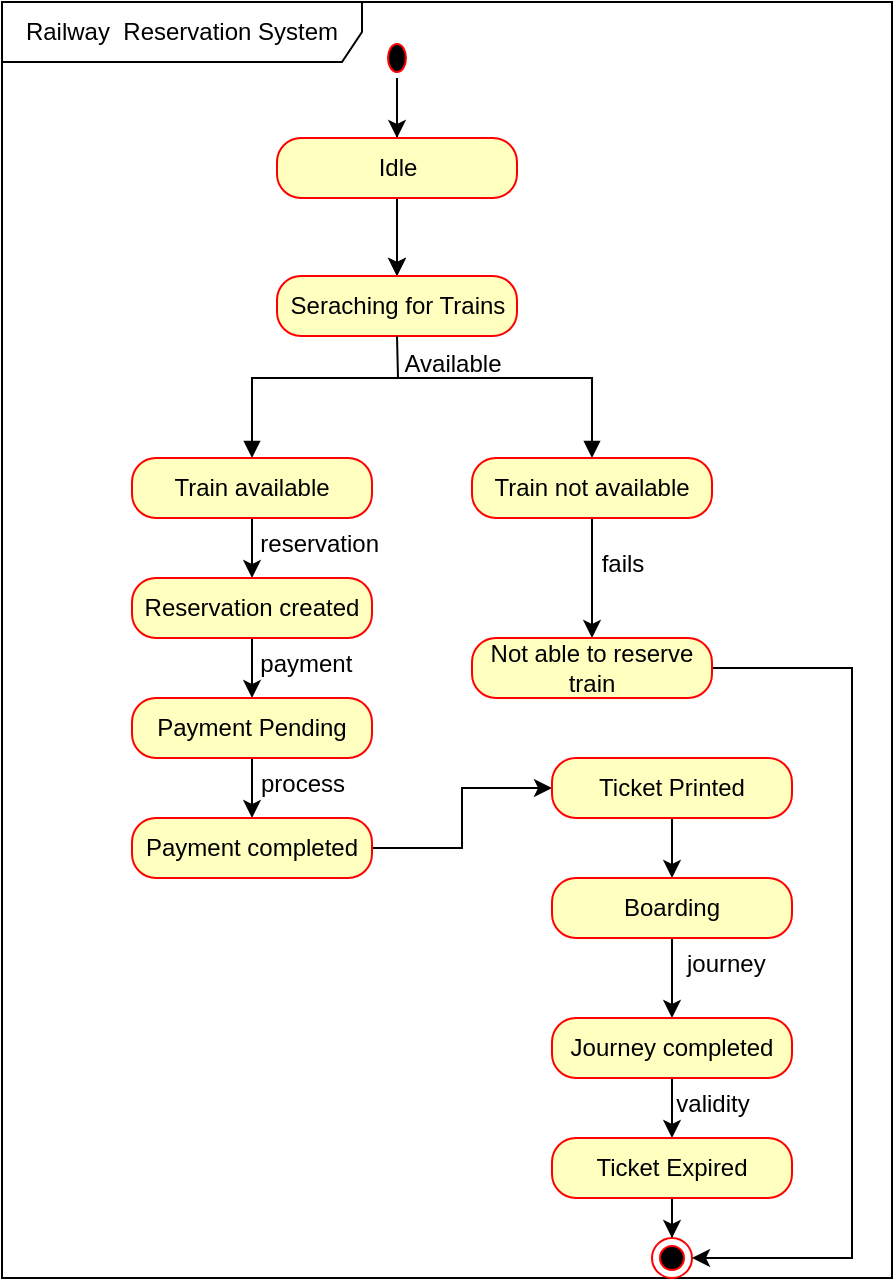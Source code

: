<mxfile version="24.8.4">
  <diagram name="Page-1" id="rC8l3pxXZCWOZHpNTmN_">
    <mxGraphModel grid="1" page="1" gridSize="10" guides="1" tooltips="1" connect="1" arrows="1" fold="1" pageScale="1" pageWidth="850" pageHeight="1100" math="0" shadow="0">
      <root>
        <mxCell id="0" />
        <mxCell id="1" parent="0" />
        <mxCell id="y_qlQ7_xJsg6_kvLNrFm-1" value="Railway&amp;nbsp; Reservation System" style="shape=umlFrame;whiteSpace=wrap;html=1;pointerEvents=0;width=180;height=30;" vertex="1" parent="1">
          <mxGeometry x="205" y="52" width="445" height="638" as="geometry" />
        </mxCell>
        <mxCell id="y_qlQ7_xJsg6_kvLNrFm-6" value="" style="edgeStyle=orthogonalEdgeStyle;rounded=0;orthogonalLoop=1;jettySize=auto;html=1;" edge="1" parent="1" source="y_qlQ7_xJsg6_kvLNrFm-2" target="y_qlQ7_xJsg6_kvLNrFm-4">
          <mxGeometry relative="1" as="geometry" />
        </mxCell>
        <mxCell id="y_qlQ7_xJsg6_kvLNrFm-34" value="" style="edgeStyle=orthogonalEdgeStyle;rounded=0;orthogonalLoop=1;jettySize=auto;html=1;" edge="1" parent="1" source="y_qlQ7_xJsg6_kvLNrFm-2" target="y_qlQ7_xJsg6_kvLNrFm-7">
          <mxGeometry relative="1" as="geometry" />
        </mxCell>
        <mxCell id="y_qlQ7_xJsg6_kvLNrFm-2" value="" style="ellipse;html=1;shape=startState;fillColor=#000000;strokeColor=#ff0000;" vertex="1" parent="1">
          <mxGeometry x="395" y="70" width="15" height="20" as="geometry" />
        </mxCell>
        <mxCell id="y_qlQ7_xJsg6_kvLNrFm-8" value="" style="edgeStyle=orthogonalEdgeStyle;rounded=0;orthogonalLoop=1;jettySize=auto;html=1;" edge="1" parent="1" source="y_qlQ7_xJsg6_kvLNrFm-4" target="y_qlQ7_xJsg6_kvLNrFm-7">
          <mxGeometry relative="1" as="geometry" />
        </mxCell>
        <mxCell id="y_qlQ7_xJsg6_kvLNrFm-4" value="Idle" style="rounded=1;whiteSpace=wrap;html=1;arcSize=40;fontColor=#000000;fillColor=#ffffc0;strokeColor=#ff0000;" vertex="1" parent="1">
          <mxGeometry x="342.5" y="120" width="120" height="30" as="geometry" />
        </mxCell>
        <mxCell id="y_qlQ7_xJsg6_kvLNrFm-7" value="Seraching for Trains" style="rounded=1;whiteSpace=wrap;html=1;arcSize=40;fontColor=#000000;fillColor=#ffffc0;strokeColor=#ff0000;" vertex="1" parent="1">
          <mxGeometry x="342.5" y="189" width="120" height="30" as="geometry" />
        </mxCell>
        <mxCell id="y_qlQ7_xJsg6_kvLNrFm-20" value="" style="edgeStyle=orthogonalEdgeStyle;rounded=0;orthogonalLoop=1;jettySize=auto;html=1;" edge="1" parent="1" source="y_qlQ7_xJsg6_kvLNrFm-13" target="y_qlQ7_xJsg6_kvLNrFm-19">
          <mxGeometry relative="1" as="geometry" />
        </mxCell>
        <mxCell id="y_qlQ7_xJsg6_kvLNrFm-13" value="Train available" style="rounded=1;whiteSpace=wrap;html=1;arcSize=40;fontColor=#000000;fillColor=#ffffc0;strokeColor=#ff0000;" vertex="1" parent="1">
          <mxGeometry x="270" y="280" width="120" height="30" as="geometry" />
        </mxCell>
        <mxCell id="y_qlQ7_xJsg6_kvLNrFm-48" value="" style="edgeStyle=orthogonalEdgeStyle;rounded=0;orthogonalLoop=1;jettySize=auto;html=1;" edge="1" parent="1" source="y_qlQ7_xJsg6_kvLNrFm-15" target="y_qlQ7_xJsg6_kvLNrFm-47">
          <mxGeometry relative="1" as="geometry" />
        </mxCell>
        <mxCell id="y_qlQ7_xJsg6_kvLNrFm-15" value="Train not available" style="rounded=1;whiteSpace=wrap;html=1;arcSize=40;fontColor=#000000;fillColor=#ffffc0;strokeColor=#ff0000;" vertex="1" parent="1">
          <mxGeometry x="440" y="280" width="120" height="30" as="geometry" />
        </mxCell>
        <mxCell id="y_qlQ7_xJsg6_kvLNrFm-22" value="" style="edgeStyle=orthogonalEdgeStyle;rounded=0;orthogonalLoop=1;jettySize=auto;html=1;" edge="1" parent="1" source="y_qlQ7_xJsg6_kvLNrFm-19" target="y_qlQ7_xJsg6_kvLNrFm-21">
          <mxGeometry relative="1" as="geometry" />
        </mxCell>
        <mxCell id="y_qlQ7_xJsg6_kvLNrFm-19" value="Reservation created" style="rounded=1;whiteSpace=wrap;html=1;arcSize=40;fontColor=#000000;fillColor=#ffffc0;strokeColor=#ff0000;" vertex="1" parent="1">
          <mxGeometry x="270" y="340" width="120" height="30" as="geometry" />
        </mxCell>
        <mxCell id="y_qlQ7_xJsg6_kvLNrFm-24" value="" style="edgeStyle=orthogonalEdgeStyle;rounded=0;orthogonalLoop=1;jettySize=auto;html=1;" edge="1" parent="1" source="y_qlQ7_xJsg6_kvLNrFm-21" target="y_qlQ7_xJsg6_kvLNrFm-23">
          <mxGeometry relative="1" as="geometry" />
        </mxCell>
        <mxCell id="y_qlQ7_xJsg6_kvLNrFm-21" value="Payment Pending" style="rounded=1;whiteSpace=wrap;html=1;arcSize=40;fontColor=#000000;fillColor=#ffffc0;strokeColor=#ff0000;" vertex="1" parent="1">
          <mxGeometry x="270" y="400" width="120" height="30" as="geometry" />
        </mxCell>
        <mxCell id="y_qlQ7_xJsg6_kvLNrFm-26" value="" style="edgeStyle=orthogonalEdgeStyle;rounded=0;orthogonalLoop=1;jettySize=auto;html=1;" edge="1" parent="1" source="y_qlQ7_xJsg6_kvLNrFm-23" target="y_qlQ7_xJsg6_kvLNrFm-25">
          <mxGeometry relative="1" as="geometry" />
        </mxCell>
        <mxCell id="y_qlQ7_xJsg6_kvLNrFm-23" value="Payment completed" style="rounded=1;whiteSpace=wrap;html=1;arcSize=40;fontColor=#000000;fillColor=#ffffc0;strokeColor=#ff0000;" vertex="1" parent="1">
          <mxGeometry x="270" y="460" width="120" height="30" as="geometry" />
        </mxCell>
        <mxCell id="y_qlQ7_xJsg6_kvLNrFm-28" value="" style="edgeStyle=orthogonalEdgeStyle;rounded=0;orthogonalLoop=1;jettySize=auto;html=1;" edge="1" parent="1" source="y_qlQ7_xJsg6_kvLNrFm-25" target="y_qlQ7_xJsg6_kvLNrFm-27">
          <mxGeometry relative="1" as="geometry" />
        </mxCell>
        <mxCell id="y_qlQ7_xJsg6_kvLNrFm-25" value="Ticket Printed" style="rounded=1;whiteSpace=wrap;html=1;arcSize=40;fontColor=#000000;fillColor=#ffffc0;strokeColor=#ff0000;" vertex="1" parent="1">
          <mxGeometry x="480" y="430" width="120" height="30" as="geometry" />
        </mxCell>
        <mxCell id="y_qlQ7_xJsg6_kvLNrFm-30" value="" style="edgeStyle=orthogonalEdgeStyle;rounded=0;orthogonalLoop=1;jettySize=auto;html=1;" edge="1" parent="1" source="y_qlQ7_xJsg6_kvLNrFm-27" target="y_qlQ7_xJsg6_kvLNrFm-29">
          <mxGeometry relative="1" as="geometry" />
        </mxCell>
        <mxCell id="y_qlQ7_xJsg6_kvLNrFm-27" value="Boarding" style="rounded=1;whiteSpace=wrap;html=1;arcSize=40;fontColor=#000000;fillColor=#ffffc0;strokeColor=#ff0000;" vertex="1" parent="1">
          <mxGeometry x="480" y="490" width="120" height="30" as="geometry" />
        </mxCell>
        <mxCell id="y_qlQ7_xJsg6_kvLNrFm-43" value="" style="edgeStyle=orthogonalEdgeStyle;rounded=0;orthogonalLoop=1;jettySize=auto;html=1;" edge="1" parent="1" source="y_qlQ7_xJsg6_kvLNrFm-29" target="y_qlQ7_xJsg6_kvLNrFm-42">
          <mxGeometry relative="1" as="geometry" />
        </mxCell>
        <mxCell id="y_qlQ7_xJsg6_kvLNrFm-29" value="Journey completed" style="rounded=1;whiteSpace=wrap;html=1;arcSize=40;fontColor=#000000;fillColor=#ffffc0;strokeColor=#ff0000;" vertex="1" parent="1">
          <mxGeometry x="480" y="560" width="120" height="30" as="geometry" />
        </mxCell>
        <mxCell id="y_qlQ7_xJsg6_kvLNrFm-32" value="" style="endArrow=block;startArrow=block;endFill=1;startFill=1;html=1;rounded=0;entryX=0.5;entryY=0;entryDx=0;entryDy=0;" edge="1" parent="1" target="y_qlQ7_xJsg6_kvLNrFm-15">
          <mxGeometry width="160" relative="1" as="geometry">
            <mxPoint x="330" y="280" as="sourcePoint" />
            <mxPoint x="490" y="280" as="targetPoint" />
            <Array as="points">
              <mxPoint x="330" y="240" />
              <mxPoint x="400" y="240" />
              <mxPoint x="500" y="240" />
            </Array>
          </mxGeometry>
        </mxCell>
        <mxCell id="y_qlQ7_xJsg6_kvLNrFm-36" value="" style="endArrow=none;html=1;rounded=0;entryX=0.5;entryY=1;entryDx=0;entryDy=0;" edge="1" parent="1" target="y_qlQ7_xJsg6_kvLNrFm-7">
          <mxGeometry width="50" height="50" relative="1" as="geometry">
            <mxPoint x="403" y="240" as="sourcePoint" />
            <mxPoint x="420" y="180" as="targetPoint" />
          </mxGeometry>
        </mxCell>
        <mxCell id="y_qlQ7_xJsg6_kvLNrFm-37" value="Available" style="text;html=1;align=center;verticalAlign=middle;resizable=0;points=[];autosize=1;strokeColor=none;fillColor=none;" vertex="1" parent="1">
          <mxGeometry x="395" y="218" width="70" height="30" as="geometry" />
        </mxCell>
        <mxCell id="y_qlQ7_xJsg6_kvLNrFm-38" value="&amp;nbsp; &amp;nbsp; &amp;nbsp; &amp;nbsp; &amp;nbsp; &amp;nbsp; &amp;nbsp; reservation" style="text;html=1;align=center;verticalAlign=middle;resizable=0;points=[];autosize=1;strokeColor=none;fillColor=none;" vertex="1" parent="1">
          <mxGeometry x="275" y="308" width="130" height="30" as="geometry" />
        </mxCell>
        <mxCell id="y_qlQ7_xJsg6_kvLNrFm-39" value="&lt;div&gt;&amp;nbsp; &amp;nbsp; &amp;nbsp; &amp;nbsp; &amp;nbsp; payment&lt;/div&gt;" style="text;html=1;align=center;verticalAlign=middle;resizable=0;points=[];autosize=1;strokeColor=none;fillColor=none;" vertex="1" parent="1">
          <mxGeometry x="290" y="368" width="100" height="30" as="geometry" />
        </mxCell>
        <mxCell id="y_qlQ7_xJsg6_kvLNrFm-40" value="&amp;nbsp; &amp;nbsp;process" style="text;html=1;align=center;verticalAlign=middle;resizable=0;points=[];autosize=1;strokeColor=none;fillColor=none;" vertex="1" parent="1">
          <mxGeometry x="310" y="428" width="80" height="30" as="geometry" />
        </mxCell>
        <mxCell id="y_qlQ7_xJsg6_kvLNrFm-41" value="&amp;nbsp; &amp;nbsp; journey" style="text;html=1;align=center;verticalAlign=middle;resizable=0;points=[];autosize=1;strokeColor=none;fillColor=none;" vertex="1" parent="1">
          <mxGeometry x="520" y="518" width="80" height="30" as="geometry" />
        </mxCell>
        <mxCell id="y_qlQ7_xJsg6_kvLNrFm-46" value="" style="edgeStyle=orthogonalEdgeStyle;rounded=0;orthogonalLoop=1;jettySize=auto;html=1;" edge="1" parent="1" source="y_qlQ7_xJsg6_kvLNrFm-42" target="y_qlQ7_xJsg6_kvLNrFm-45">
          <mxGeometry relative="1" as="geometry" />
        </mxCell>
        <mxCell id="y_qlQ7_xJsg6_kvLNrFm-42" value="Ticket Expired" style="rounded=1;whiteSpace=wrap;html=1;arcSize=40;fontColor=#000000;fillColor=#ffffc0;strokeColor=#ff0000;" vertex="1" parent="1">
          <mxGeometry x="480" y="620" width="120" height="30" as="geometry" />
        </mxCell>
        <mxCell id="y_qlQ7_xJsg6_kvLNrFm-44" value="validity" style="text;html=1;align=center;verticalAlign=middle;resizable=0;points=[];autosize=1;strokeColor=none;fillColor=none;" vertex="1" parent="1">
          <mxGeometry x="530" y="588" width="60" height="30" as="geometry" />
        </mxCell>
        <mxCell id="y_qlQ7_xJsg6_kvLNrFm-45" value="" style="ellipse;html=1;shape=endState;fillColor=#000000;strokeColor=#ff0000;" vertex="1" parent="1">
          <mxGeometry x="530" y="670" width="20" height="20" as="geometry" />
        </mxCell>
        <mxCell id="y_qlQ7_xJsg6_kvLNrFm-51" value="" style="edgeStyle=orthogonalEdgeStyle;rounded=0;orthogonalLoop=1;jettySize=auto;html=1;entryX=1;entryY=0.5;entryDx=0;entryDy=0;exitX=1;exitY=0.5;exitDx=0;exitDy=0;" edge="1" parent="1" source="y_qlQ7_xJsg6_kvLNrFm-47" target="y_qlQ7_xJsg6_kvLNrFm-45">
          <mxGeometry relative="1" as="geometry">
            <mxPoint x="640" y="385" as="targetPoint" />
            <Array as="points">
              <mxPoint x="630" y="385" />
              <mxPoint x="630" y="680" />
            </Array>
          </mxGeometry>
        </mxCell>
        <mxCell id="y_qlQ7_xJsg6_kvLNrFm-47" value="Not able to reserve train" style="rounded=1;whiteSpace=wrap;html=1;arcSize=40;fontColor=#000000;fillColor=#ffffc0;strokeColor=#ff0000;" vertex="1" parent="1">
          <mxGeometry x="440" y="370" width="120" height="30" as="geometry" />
        </mxCell>
        <mxCell id="y_qlQ7_xJsg6_kvLNrFm-49" value="&amp;nbsp; &amp;nbsp;fails" style="text;html=1;align=center;verticalAlign=middle;resizable=0;points=[];autosize=1;strokeColor=none;fillColor=none;" vertex="1" parent="1">
          <mxGeometry x="485" y="318" width="50" height="30" as="geometry" />
        </mxCell>
      </root>
    </mxGraphModel>
  </diagram>
</mxfile>
